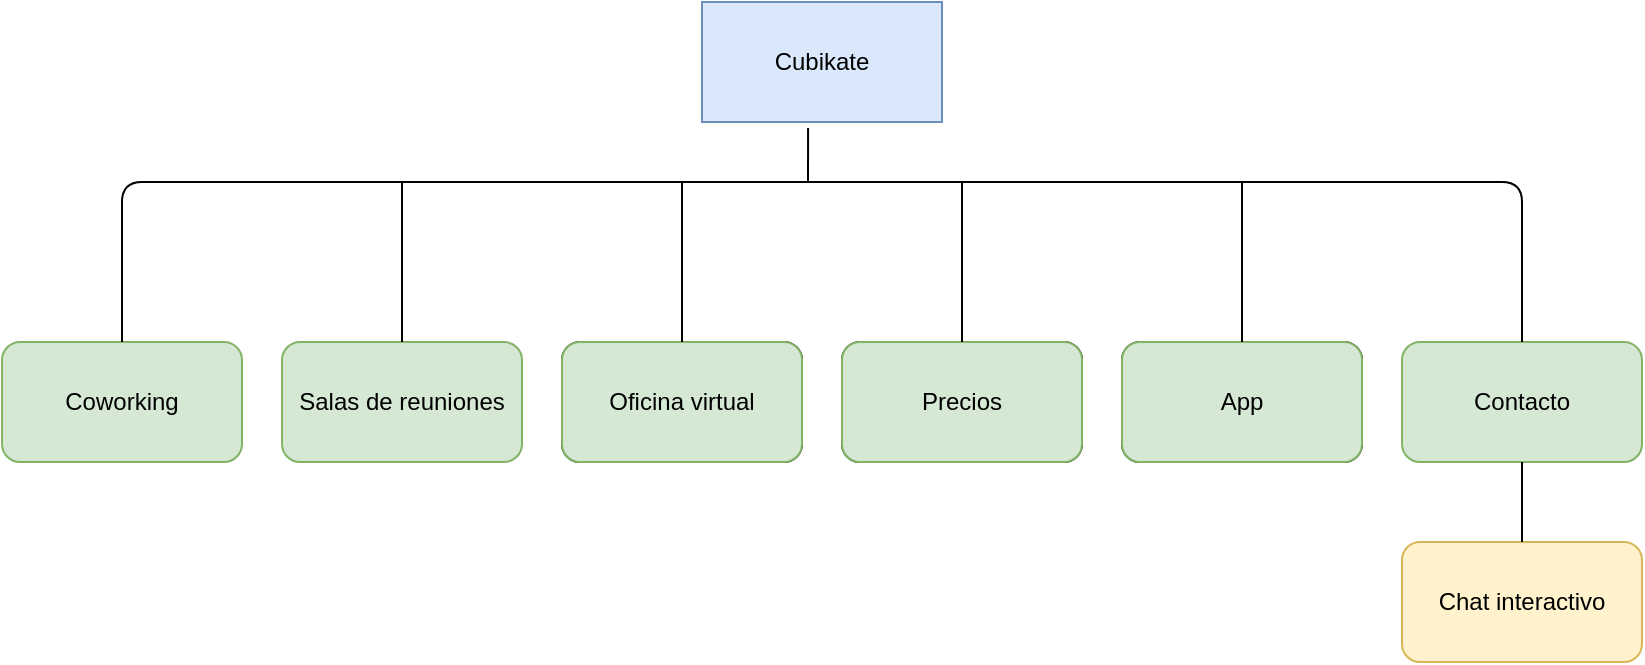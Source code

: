 <mxfile version="13.1.3" type="device"><diagram id="wfJZmxa-jJQkliG10kbx" name="Page-1"><mxGraphModel dx="1038" dy="547" grid="1" gridSize="10" guides="1" tooltips="1" connect="1" arrows="1" fold="1" page="1" pageScale="1" pageWidth="827" pageHeight="1169" math="0" shadow="0"><root><mxCell id="0"/><mxCell id="1" parent="0"/><mxCell id="V6IcTT6k2szhjxSM6heG-1" value="Cubikate" style="rounded=0;whiteSpace=wrap;html=1;fillColor=#dae8fc;strokeColor=#6c8ebf;" vertex="1" parent="1"><mxGeometry x="390" y="20" width="120" height="60" as="geometry"/></mxCell><mxCell id="V6IcTT6k2szhjxSM6heG-2" value="Coworking" style="rounded=1;whiteSpace=wrap;html=1;fillColor=#d5e8d4;strokeColor=#82b366;" vertex="1" parent="1"><mxGeometry x="40" y="190" width="120" height="60" as="geometry"/></mxCell><mxCell id="V6IcTT6k2szhjxSM6heG-5" value="Salas de reuniones" style="rounded=1;whiteSpace=wrap;html=1;fillColor=#d5e8d4;strokeColor=#82b366;" vertex="1" parent="1"><mxGeometry x="180" y="190" width="120" height="60" as="geometry"/></mxCell><mxCell id="V6IcTT6k2szhjxSM6heG-6" value="&lt;div&gt;Oficina virtual&lt;/div&gt;" style="rounded=1;whiteSpace=wrap;html=1;" vertex="1" parent="1"><mxGeometry x="320" y="190" width="120" height="60" as="geometry"/></mxCell><mxCell id="V6IcTT6k2szhjxSM6heG-7" value="&lt;div&gt;Contacto&lt;/div&gt;" style="rounded=1;whiteSpace=wrap;html=1;fillColor=#d5e8d4;strokeColor=#82b366;" vertex="1" parent="1"><mxGeometry x="740" y="190" width="120" height="60" as="geometry"/></mxCell><mxCell id="V6IcTT6k2szhjxSM6heG-8" value="&lt;div&gt;Precios&lt;/div&gt;" style="rounded=1;whiteSpace=wrap;html=1;" vertex="1" parent="1"><mxGeometry x="460" y="190" width="120" height="60" as="geometry"/></mxCell><mxCell id="V6IcTT6k2szhjxSM6heG-9" value="App" style="rounded=1;whiteSpace=wrap;html=1;" vertex="1" parent="1"><mxGeometry x="600" y="190" width="120" height="60" as="geometry"/></mxCell><mxCell id="V6IcTT6k2szhjxSM6heG-10" value="&lt;div&gt;Chat interactivo&lt;/div&gt;" style="rounded=1;whiteSpace=wrap;html=1;fillColor=#fff2cc;strokeColor=#d6b656;" vertex="1" parent="1"><mxGeometry x="740" y="290" width="120" height="60" as="geometry"/></mxCell><mxCell id="V6IcTT6k2szhjxSM6heG-11" value="&lt;div&gt;Oficina virtual&lt;/div&gt;" style="rounded=1;whiteSpace=wrap;html=1;fillColor=#d5e8d4;strokeColor=#82b366;" vertex="1" parent="1"><mxGeometry x="320" y="190" width="120" height="60" as="geometry"/></mxCell><mxCell id="V6IcTT6k2szhjxSM6heG-12" value="&lt;div&gt;Precios&lt;/div&gt;" style="rounded=1;whiteSpace=wrap;html=1;fillColor=#d5e8d4;strokeColor=#82b366;" vertex="1" parent="1"><mxGeometry x="460" y="190" width="120" height="60" as="geometry"/></mxCell><mxCell id="V6IcTT6k2szhjxSM6heG-13" value="App" style="rounded=1;whiteSpace=wrap;html=1;fillColor=#d5e8d4;strokeColor=#82b366;" vertex="1" parent="1"><mxGeometry x="600" y="190" width="120" height="60" as="geometry"/></mxCell><mxCell id="V6IcTT6k2szhjxSM6heG-17" value="" style="endArrow=none;html=1;exitX=0.5;exitY=0;exitDx=0;exitDy=0;entryX=0.5;entryY=0;entryDx=0;entryDy=0;" edge="1" parent="1" source="V6IcTT6k2szhjxSM6heG-2" target="V6IcTT6k2szhjxSM6heG-7"><mxGeometry width="50" height="50" relative="1" as="geometry"><mxPoint x="30" y="110" as="sourcePoint"/><mxPoint x="800" y="110" as="targetPoint"/><Array as="points"><mxPoint x="100" y="110"/><mxPoint x="220" y="110"/><mxPoint x="800" y="110"/></Array></mxGeometry></mxCell><mxCell id="V6IcTT6k2szhjxSM6heG-18" value="" style="endArrow=none;html=1;exitX=0.5;exitY=0;exitDx=0;exitDy=0;" edge="1" parent="1" source="V6IcTT6k2szhjxSM6heG-5"><mxGeometry width="50" height="50" relative="1" as="geometry"><mxPoint x="220" y="190" as="sourcePoint"/><mxPoint x="240" y="110" as="targetPoint"/><Array as="points"><mxPoint x="240" y="170"/></Array></mxGeometry></mxCell><mxCell id="V6IcTT6k2szhjxSM6heG-19" value="" style="endArrow=none;html=1;exitX=0.442;exitY=1.05;exitDx=0;exitDy=0;exitPerimeter=0;" edge="1" parent="1" source="V6IcTT6k2szhjxSM6heG-1"><mxGeometry width="50" height="50" relative="1" as="geometry"><mxPoint x="500" y="310" as="sourcePoint"/><mxPoint x="443" y="110" as="targetPoint"/></mxGeometry></mxCell><mxCell id="V6IcTT6k2szhjxSM6heG-20" value="" style="endArrow=none;html=1;entryX=0.5;entryY=1;entryDx=0;entryDy=0;" edge="1" parent="1" target="V6IcTT6k2szhjxSM6heG-7"><mxGeometry width="50" height="50" relative="1" as="geometry"><mxPoint x="800" y="290" as="sourcePoint"/><mxPoint x="850" y="240" as="targetPoint"/></mxGeometry></mxCell><mxCell id="V6IcTT6k2szhjxSM6heG-21" value="" style="endArrow=none;html=1;" edge="1" parent="1"><mxGeometry width="50" height="50" relative="1" as="geometry"><mxPoint x="380" y="190" as="sourcePoint"/><mxPoint x="380" y="110" as="targetPoint"/></mxGeometry></mxCell><mxCell id="V6IcTT6k2szhjxSM6heG-22" value="" style="endArrow=none;html=1;" edge="1" parent="1"><mxGeometry width="50" height="50" relative="1" as="geometry"><mxPoint x="520" y="190" as="sourcePoint"/><mxPoint x="520" y="110" as="targetPoint"/></mxGeometry></mxCell><mxCell id="V6IcTT6k2szhjxSM6heG-23" value="" style="endArrow=none;html=1;" edge="1" parent="1"><mxGeometry width="50" height="50" relative="1" as="geometry"><mxPoint x="660" y="190" as="sourcePoint"/><mxPoint x="660" y="110" as="targetPoint"/></mxGeometry></mxCell></root></mxGraphModel></diagram></mxfile>